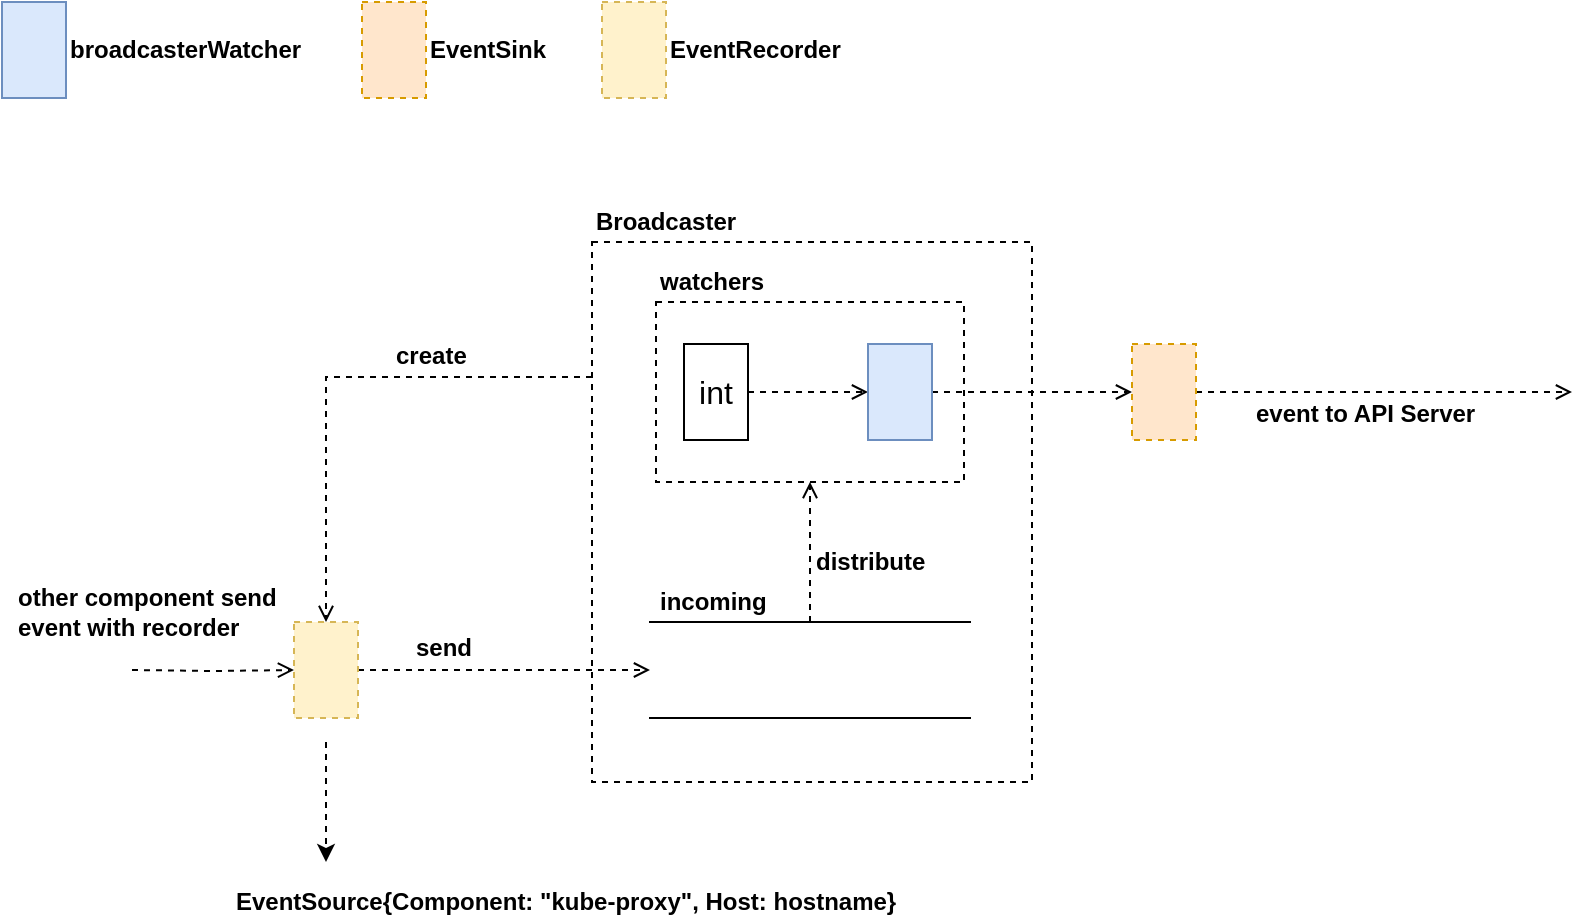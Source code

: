 <mxfile version="12.9.3" type="device" pages="4"><diagram id="iX25Q7kTSLaVua-GG0mO" name="broadcaster"><mxGraphModel dx="946" dy="725" grid="1" gridSize="10" guides="1" tooltips="1" connect="1" arrows="1" fold="1" page="1" pageScale="1" pageWidth="850" pageHeight="1100" math="0" shadow="0"><root><mxCell id="0"/><mxCell id="1" parent="0"/><mxCell id="8xRtXCIbduX26upLl82--8" value="" style="rounded=0;whiteSpace=wrap;html=1;dashed=1;strokeColor=#000000;fillColor=none;fontSize=12;align=left;" parent="1" vertex="1"><mxGeometry x="357" y="180" width="154" height="90" as="geometry"/></mxCell><mxCell id="8xRtXCIbduX26upLl82--27" style="edgeStyle=orthogonalEdgeStyle;rounded=0;orthogonalLoop=1;jettySize=auto;html=1;exitX=0;exitY=0.25;exitDx=0;exitDy=0;entryX=0.5;entryY=0;entryDx=0;entryDy=0;dashed=1;endArrow=open;endFill=0;fontSize=12;" parent="1" source="8xRtXCIbduX26upLl82--12" target="8xRtXCIbduX26upLl82--23" edge="1"><mxGeometry relative="1" as="geometry"/></mxCell><mxCell id="8xRtXCIbduX26upLl82--12" value="" style="rounded=0;whiteSpace=wrap;html=1;dashed=1;strokeColor=#000000;fillColor=none;fontSize=12;align=left;" parent="1" vertex="1"><mxGeometry x="325" y="150" width="220" height="270" as="geometry"/></mxCell><mxCell id="8xRtXCIbduX26upLl82--1" value="" style="rounded=0;whiteSpace=wrap;html=1;fontSize=16;fillColor=#dae8fc;strokeColor=#6c8ebf;" parent="1" vertex="1"><mxGeometry x="30" y="30" width="32" height="48" as="geometry"/></mxCell><mxCell id="8xRtXCIbduX26upLl82--2" value="broadcasterWatcher" style="text;html=1;align=left;verticalAlign=middle;resizable=0;points=[];autosize=1;fontSize=12;fontStyle=1" parent="1" vertex="1"><mxGeometry x="62" y="44" width="130" height="20" as="geometry"/></mxCell><mxCell id="8xRtXCIbduX26upLl82--3" value="" style="rounded=0;whiteSpace=wrap;html=1;fontSize=16;fillColor=#ffe6cc;strokeColor=#d79b00;dashed=1;" parent="1" vertex="1"><mxGeometry x="210" y="30" width="32" height="48" as="geometry"/></mxCell><mxCell id="8xRtXCIbduX26upLl82--4" value="EventSink" style="text;html=1;align=left;verticalAlign=middle;resizable=0;points=[];autosize=1;fontSize=12;fontStyle=1" parent="1" vertex="1"><mxGeometry x="242" y="44" width="70" height="20" as="geometry"/></mxCell><mxCell id="8xRtXCIbduX26upLl82--7" style="edgeStyle=orthogonalEdgeStyle;rounded=0;orthogonalLoop=1;jettySize=auto;html=1;exitX=1;exitY=0.5;exitDx=0;exitDy=0;fontSize=12;endArrow=open;endFill=0;dashed=1;" parent="1" source="8xRtXCIbduX26upLl82--5" target="8xRtXCIbduX26upLl82--6" edge="1"><mxGeometry relative="1" as="geometry"/></mxCell><mxCell id="8xRtXCIbduX26upLl82--5" value="int" style="rounded=0;whiteSpace=wrap;html=1;fontSize=16;fillColor=#ffffff;strokeColor=#000000;" parent="1" vertex="1"><mxGeometry x="371" y="201" width="32" height="48" as="geometry"/></mxCell><mxCell id="8xRtXCIbduX26upLl82--18" style="edgeStyle=orthogonalEdgeStyle;rounded=0;orthogonalLoop=1;jettySize=auto;html=1;exitX=1;exitY=0.5;exitDx=0;exitDy=0;entryX=0;entryY=0.5;entryDx=0;entryDy=0;dashed=1;endArrow=open;endFill=0;fontSize=12;" parent="1" source="8xRtXCIbduX26upLl82--6" target="8xRtXCIbduX26upLl82--17" edge="1"><mxGeometry relative="1" as="geometry"/></mxCell><mxCell id="8xRtXCIbduX26upLl82--6" value="" style="rounded=0;whiteSpace=wrap;html=1;fontSize=16;fillColor=#dae8fc;strokeColor=#6c8ebf;" parent="1" vertex="1"><mxGeometry x="463" y="201" width="32" height="48" as="geometry"/></mxCell><mxCell id="8xRtXCIbduX26upLl82--9" value="watchers" style="text;html=1;align=left;verticalAlign=middle;resizable=0;points=[];autosize=1;fontSize=12;fontStyle=1" parent="1" vertex="1"><mxGeometry x="357" y="160" width="70" height="20" as="geometry"/></mxCell><mxCell id="8xRtXCIbduX26upLl82--14" style="edgeStyle=orthogonalEdgeStyle;rounded=0;orthogonalLoop=1;jettySize=auto;html=1;dashed=1;endArrow=open;endFill=0;fontSize=12;exitX=1;exitY=0.5;exitDx=0;exitDy=0;" parent="1" source="8xRtXCIbduX26upLl82--23" target="8xRtXCIbduX26upLl82--10" edge="1"><mxGeometry relative="1" as="geometry"><mxPoint x="205" y="364" as="targetPoint"/><mxPoint x="225" y="364" as="sourcePoint"/></mxGeometry></mxCell><mxCell id="8xRtXCIbduX26upLl82--15" style="edgeStyle=orthogonalEdgeStyle;rounded=0;orthogonalLoop=1;jettySize=auto;html=1;exitX=0.5;exitY=0;exitDx=0;exitDy=0;entryX=0.5;entryY=1;entryDx=0;entryDy=0;dashed=1;endArrow=open;endFill=0;fontSize=12;" parent="1" source="8xRtXCIbduX26upLl82--10" target="8xRtXCIbduX26upLl82--8" edge="1"><mxGeometry relative="1" as="geometry"/></mxCell><mxCell id="8xRtXCIbduX26upLl82--10" value="" style="shape=partialRectangle;whiteSpace=wrap;html=1;left=0;right=0;fillColor=none;strokeColor=#000000;fontSize=12;align=left;" parent="1" vertex="1"><mxGeometry x="354" y="340" width="160" height="48" as="geometry"/></mxCell><mxCell id="8xRtXCIbduX26upLl82--11" value="incoming" style="text;html=1;align=left;verticalAlign=middle;resizable=0;points=[];autosize=1;fontSize=12;fontStyle=1" parent="1" vertex="1"><mxGeometry x="357" y="320" width="70" height="20" as="geometry"/></mxCell><mxCell id="8xRtXCIbduX26upLl82--13" value="Broadcaster" style="text;html=1;align=left;verticalAlign=middle;resizable=0;points=[];autosize=1;fontSize=12;fontStyle=1" parent="1" vertex="1"><mxGeometry x="325" y="130" width="90" height="20" as="geometry"/></mxCell><mxCell id="8xRtXCIbduX26upLl82--16" value="distribute" style="text;html=1;align=left;verticalAlign=middle;resizable=0;points=[];autosize=1;fontSize=12;fontStyle=1" parent="1" vertex="1"><mxGeometry x="435" y="300" width="70" height="20" as="geometry"/></mxCell><mxCell id="8xRtXCIbduX26upLl82--19" style="edgeStyle=orthogonalEdgeStyle;rounded=0;orthogonalLoop=1;jettySize=auto;html=1;exitX=1;exitY=0.5;exitDx=0;exitDy=0;dashed=1;endArrow=open;endFill=0;fontSize=12;" parent="1" source="8xRtXCIbduX26upLl82--17" edge="1"><mxGeometry relative="1" as="geometry"><mxPoint x="815" y="225" as="targetPoint"/></mxGeometry></mxCell><mxCell id="8xRtXCIbduX26upLl82--17" value="" style="rounded=0;whiteSpace=wrap;html=1;fontSize=16;fillColor=#ffe6cc;strokeColor=#d79b00;dashed=1;" parent="1" vertex="1"><mxGeometry x="595" y="201" width="32" height="48" as="geometry"/></mxCell><mxCell id="8xRtXCIbduX26upLl82--20" value="event to API Server" style="text;html=1;align=left;verticalAlign=middle;resizable=0;points=[];autosize=1;fontSize=12;fontStyle=1" parent="1" vertex="1"><mxGeometry x="655" y="226" width="130" height="20" as="geometry"/></mxCell><mxCell id="8xRtXCIbduX26upLl82--21" value="" style="rounded=0;whiteSpace=wrap;html=1;fontSize=16;fillColor=#fff2cc;strokeColor=#d6b656;dashed=1;" parent="1" vertex="1"><mxGeometry x="330" y="30" width="32" height="48" as="geometry"/></mxCell><mxCell id="8xRtXCIbduX26upLl82--22" value="EventRecorder" style="text;html=1;align=left;verticalAlign=middle;resizable=0;points=[];autosize=1;fontSize=12;fontStyle=1" parent="1" vertex="1"><mxGeometry x="362" y="44" width="100" height="20" as="geometry"/></mxCell><mxCell id="8xRtXCIbduX26upLl82--29" style="edgeStyle=orthogonalEdgeStyle;rounded=0;orthogonalLoop=1;jettySize=auto;html=1;dashed=1;endArrow=open;endFill=0;fontSize=12;entryX=0;entryY=0.5;entryDx=0;entryDy=0;" parent="1" target="8xRtXCIbduX26upLl82--23" edge="1"><mxGeometry relative="1" as="geometry"><mxPoint x="55" y="364" as="targetPoint"/><mxPoint x="95" y="364" as="sourcePoint"/></mxGeometry></mxCell><mxCell id="8xRtXCIbduX26upLl82--23" value="" style="rounded=0;whiteSpace=wrap;html=1;fontSize=16;fillColor=#fff2cc;strokeColor=#d6b656;dashed=1;" parent="1" vertex="1"><mxGeometry x="176" y="340" width="32" height="48" as="geometry"/></mxCell><mxCell id="8xRtXCIbduX26upLl82--24" value="send" style="text;html=1;align=left;verticalAlign=middle;resizable=0;points=[];autosize=1;fontSize=12;fontStyle=1" parent="1" vertex="1"><mxGeometry x="235" y="343" width="40" height="20" as="geometry"/></mxCell><mxCell id="8xRtXCIbduX26upLl82--25" value="" style="endArrow=classic;html=1;dashed=1;fontSize=12;" parent="1" edge="1"><mxGeometry width="50" height="50" relative="1" as="geometry"><mxPoint x="192" y="400" as="sourcePoint"/><mxPoint x="192" y="460" as="targetPoint"/></mxGeometry></mxCell><mxCell id="8xRtXCIbduX26upLl82--26" value="EventSource{Component: &quot;kube-proxy&quot;, Host: hostname}" style="text;html=1;align=left;verticalAlign=middle;resizable=0;points=[];autosize=1;fontSize=12;fontStyle=1" parent="1" vertex="1"><mxGeometry x="145" y="470" width="350" height="20" as="geometry"/></mxCell><mxCell id="8xRtXCIbduX26upLl82--28" value="create" style="text;html=1;align=left;verticalAlign=middle;resizable=0;points=[];autosize=1;fontSize=12;fontStyle=1" parent="1" vertex="1"><mxGeometry x="225" y="197" width="50" height="20" as="geometry"/></mxCell><mxCell id="8xRtXCIbduX26upLl82--30" value="other component send &lt;br&gt;event with recorder" style="text;html=1;align=left;verticalAlign=middle;resizable=0;points=[];autosize=1;fontSize=12;fontStyle=1" parent="1" vertex="1"><mxGeometry x="36" y="320" width="140" height="30" as="geometry"/></mxCell></root></mxGraphModel></diagram><diagram id="9dJUMAaesEC2CCxMMk9F" name="informers"><mxGraphModel dx="946" dy="725" grid="1" gridSize="10" guides="1" tooltips="1" connect="1" arrows="1" fold="1" page="1" pageScale="1" pageWidth="850" pageHeight="1100" math="0" shadow="0"><root><mxCell id="HPlCjs2vCwNah5dmo1xY-0"/><mxCell id="HPlCjs2vCwNah5dmo1xY-1" parent="HPlCjs2vCwNah5dmo1xY-0"/><mxCell id="MJBQmxZbcHYx2oVGFtrM-0" value="Provider" style="rounded=0;whiteSpace=wrap;html=1;fontSize=16;fillColor=#ffffff;strokeColor=#000000;dashed=1;" vertex="1" parent="HPlCjs2vCwNah5dmo1xY-1"><mxGeometry x="390" y="100" width="120" height="48" as="geometry"/></mxCell><mxCell id="L3gNMHwb_w2hLFEQBDhm-2" style="rounded=0;orthogonalLoop=1;jettySize=auto;html=1;entryX=0;entryY=0.25;entryDx=0;entryDy=0;dashed=1;endArrow=open;endFill=0;fontSize=14;exitX=1;exitY=0.5;exitDx=0;exitDy=0;" edge="1" parent="HPlCjs2vCwNah5dmo1xY-1" source="L3gNMHwb_w2hLFEQBDhm-0" target="MJBQmxZbcHYx2oVGFtrM-0"><mxGeometry relative="1" as="geometry"><mxPoint x="260" y="76" as="sourcePoint"/></mxGeometry></mxCell><mxCell id="L3gNMHwb_w2hLFEQBDhm-0" value="EndpointSliceInformer" style="rounded=0;whiteSpace=wrap;html=1;fontSize=14;fillColor=none;strokeColor=none;dashed=1;fontStyle=1" vertex="1" parent="HPlCjs2vCwNah5dmo1xY-1"><mxGeometry x="85" y="52" width="180" height="48" as="geometry"/></mxCell><mxCell id="L3gNMHwb_w2hLFEQBDhm-3" style="edgeStyle=none;rounded=0;orthogonalLoop=1;jettySize=auto;html=1;exitX=1;exitY=0.5;exitDx=0;exitDy=0;entryX=0;entryY=0.75;entryDx=0;entryDy=0;dashed=1;endArrow=open;endFill=0;fontSize=14;" edge="1" parent="HPlCjs2vCwNah5dmo1xY-1" source="L3gNMHwb_w2hLFEQBDhm-1" target="MJBQmxZbcHYx2oVGFtrM-0"><mxGeometry relative="1" as="geometry"/></mxCell><mxCell id="L3gNMHwb_w2hLFEQBDhm-1" value="EndpointInformer" style="rounded=0;whiteSpace=wrap;html=1;fontSize=14;fillColor=none;strokeColor=none;dashed=1;fontStyle=1" vertex="1" parent="HPlCjs2vCwNah5dmo1xY-1"><mxGeometry x="100" y="148" width="150" height="48" as="geometry"/></mxCell><mxCell id="L3gNMHwb_w2hLFEQBDhm-5" style="edgeStyle=none;rounded=0;orthogonalLoop=1;jettySize=auto;html=1;exitX=0.5;exitY=0;exitDx=0;exitDy=0;dashed=1;endArrow=open;endFill=0;fontSize=14;" edge="1" parent="HPlCjs2vCwNah5dmo1xY-1" source="L3gNMHwb_w2hLFEQBDhm-4" target="MJBQmxZbcHYx2oVGFtrM-0"><mxGeometry relative="1" as="geometry"/></mxCell><mxCell id="L3gNMHwb_w2hLFEQBDhm-4" value="NodeInformer" style="rounded=0;whiteSpace=wrap;html=1;fontSize=14;fillColor=none;strokeColor=none;dashed=1;fontStyle=1" vertex="1" parent="HPlCjs2vCwNah5dmo1xY-1"><mxGeometry x="375" y="240" width="150" height="48" as="geometry"/></mxCell><mxCell id="_If85JrBScYH7GJTlesO-0" value="featuregate.EnpointSlicingProxying = true" style="text;html=1;align=left;verticalAlign=middle;resizable=0;points=[];autosize=1;fontSize=12;fontStyle=1" vertex="1" parent="HPlCjs2vCwNah5dmo1xY-1"><mxGeometry x="100" y="40" width="260" height="20" as="geometry"/></mxCell><mxCell id="_If85JrBScYH7GJTlesO-1" value="featuregate.EnpointSlicingProxying = false" style="text;html=1;align=left;verticalAlign=middle;resizable=0;points=[];autosize=1;fontSize=12;fontStyle=1" vertex="1" parent="HPlCjs2vCwNah5dmo1xY-1"><mxGeometry x="115" y="180" width="260" height="20" as="geometry"/></mxCell><mxCell id="_If85JrBScYH7GJTlesO-2" value="featuregate.ServiceTopology = true" style="text;html=1;align=left;verticalAlign=middle;resizable=0;points=[];autosize=1;fontSize=12;fontStyle=1" vertex="1" parent="HPlCjs2vCwNah5dmo1xY-1"><mxGeometry x="405" y="280" width="220" height="20" as="geometry"/></mxCell><mxCell id="_If85JrBScYH7GJTlesO-4" style="edgeStyle=none;rounded=0;orthogonalLoop=1;jettySize=auto;html=1;exitX=0;exitY=0.5;exitDx=0;exitDy=0;entryX=1;entryY=0.5;entryDx=0;entryDy=0;dashed=1;endArrow=open;endFill=0;fontSize=14;" edge="1" parent="HPlCjs2vCwNah5dmo1xY-1" source="_If85JrBScYH7GJTlesO-3" target="MJBQmxZbcHYx2oVGFtrM-0"><mxGeometry relative="1" as="geometry"/></mxCell><mxCell id="_If85JrBScYH7GJTlesO-3" value="ServiceInformer" style="rounded=0;whiteSpace=wrap;html=1;fontSize=14;fillColor=none;strokeColor=none;dashed=1;fontStyle=1" vertex="1" parent="HPlCjs2vCwNah5dmo1xY-1"><mxGeometry x="625" y="100" width="140" height="48" as="geometry"/></mxCell></root></mxGraphModel></diagram><diagram id="LH3XVi5WM-_4pOM93H45" name="resource-handler"><mxGraphModel dx="946" dy="725" grid="1" gridSize="10" guides="1" tooltips="1" connect="1" arrows="1" fold="1" page="1" pageScale="1" pageWidth="850" pageHeight="1100" math="0" shadow="0"><root><mxCell id="Ed8vRqAPZ-GCmxKx9BX1-0"/><mxCell id="Ed8vRqAPZ-GCmxKx9BX1-1" parent="Ed8vRqAPZ-GCmxKx9BX1-0"/><mxCell id="KwF1f8nY1yuVvbHnZkbN-1" value="" style="rounded=0;whiteSpace=wrap;html=1;strokeColor=#000000;fillColor=none;fontSize=14;align=left;dashed=1;" parent="Ed8vRqAPZ-GCmxKx9BX1-1" vertex="1"><mxGeometry x="170" y="130" width="160" height="110" as="geometry"/></mxCell><mxCell id="KwF1f8nY1yuVvbHnZkbN-38" style="edgeStyle=none;rounded=0;orthogonalLoop=1;jettySize=auto;html=1;dashed=1;endArrow=open;endFill=0;fontSize=12;entryX=0;entryY=0.5;entryDx=0;entryDy=0;" parent="Ed8vRqAPZ-GCmxKx9BX1-1" target="OkRl5BMUm7evguSAkBCx-11" edge="1"><mxGeometry relative="1" as="geometry"><mxPoint x="90" y="194" as="targetPoint"/><mxPoint x="80" y="194" as="sourcePoint"/></mxGeometry></mxCell><mxCell id="OkRl5BMUm7evguSAkBCx-11" value="" style="rounded=0;whiteSpace=wrap;html=1;strokeColor=#000000;fillColor=none;fontSize=14;align=left;dashed=1;" parent="Ed8vRqAPZ-GCmxKx9BX1-1" vertex="1"><mxGeometry x="186" y="159" width="128" height="70" as="geometry"/></mxCell><mxCell id="OkRl5BMUm7evguSAkBCx-4" value="" style="rounded=0;whiteSpace=wrap;html=1;fontSize=16;fillColor=#fff2cc;strokeColor=#d6b656;dashed=1;" parent="Ed8vRqAPZ-GCmxKx9BX1-1" vertex="1"><mxGeometry x="30" y="20" width="32" height="48" as="geometry"/></mxCell><mxCell id="OkRl5BMUm7evguSAkBCx-5" value="Provider" style="text;html=1;align=left;verticalAlign=middle;resizable=0;points=[];autosize=1;fontSize=12;fontStyle=1" parent="Ed8vRqAPZ-GCmxKx9BX1-1" vertex="1"><mxGeometry x="62" y="34" width="60" height="20" as="geometry"/></mxCell><mxCell id="OkRl5BMUm7evguSAkBCx-6" value="" style="rounded=0;whiteSpace=wrap;html=1;fontSize=16;fillColor=#dae8fc;strokeColor=#6c8ebf;dashed=1;" parent="Ed8vRqAPZ-GCmxKx9BX1-1" vertex="1"><mxGeometry x="130" y="20" width="32" height="48" as="geometry"/></mxCell><mxCell id="OkRl5BMUm7evguSAkBCx-7" value="ServiceHandler" style="text;html=1;align=left;verticalAlign=middle;resizable=0;points=[];autosize=1;fontSize=12;fontStyle=1" parent="Ed8vRqAPZ-GCmxKx9BX1-1" vertex="1"><mxGeometry x="162" y="34" width="100" height="20" as="geometry"/></mxCell><mxCell id="OkRl5BMUm7evguSAkBCx-8" value="" style="rounded=0;whiteSpace=wrap;html=1;fontSize=16;fillColor=#dae8fc;strokeColor=#6c8ebf;dashed=1;" parent="Ed8vRqAPZ-GCmxKx9BX1-1" vertex="1"><mxGeometry x="202" y="170" width="32" height="48" as="geometry"/></mxCell><mxCell id="OkRl5BMUm7evguSAkBCx-9" value="" style="rounded=0;whiteSpace=wrap;html=1;fontSize=16;fillColor=#dae8fc;strokeColor=#6c8ebf;dashed=1;" parent="Ed8vRqAPZ-GCmxKx9BX1-1" vertex="1"><mxGeometry x="234" y="170" width="32" height="48" as="geometry"/></mxCell><mxCell id="OkRl5BMUm7evguSAkBCx-10" value="" style="rounded=0;whiteSpace=wrap;html=1;fontSize=16;fillColor=#dae8fc;strokeColor=#6c8ebf;dashed=1;" parent="Ed8vRqAPZ-GCmxKx9BX1-1" vertex="1"><mxGeometry x="266" y="170" width="32" height="48" as="geometry"/></mxCell><mxCell id="KwF1f8nY1yuVvbHnZkbN-0" value="eventHandlers" style="text;html=1;align=left;verticalAlign=middle;resizable=0;points=[];autosize=1;fontSize=12;fontStyle=1" parent="Ed8vRqAPZ-GCmxKx9BX1-1" vertex="1"><mxGeometry x="186" y="139" width="100" height="20" as="geometry"/></mxCell><mxCell id="KwF1f8nY1yuVvbHnZkbN-2" value="ServiceConfig" style="text;html=1;align=left;verticalAlign=middle;resizable=0;points=[];autosize=1;fontSize=12;fontStyle=1" parent="Ed8vRqAPZ-GCmxKx9BX1-1" vertex="1"><mxGeometry x="170" y="110" width="100" height="20" as="geometry"/></mxCell><mxCell id="KwF1f8nY1yuVvbHnZkbN-4" value="" style="rounded=0;whiteSpace=wrap;html=1;strokeColor=#000000;fillColor=none;fontSize=14;align=left;dashed=1;" parent="Ed8vRqAPZ-GCmxKx9BX1-1" vertex="1"><mxGeometry x="170" y="320" width="160" height="110" as="geometry"/></mxCell><mxCell id="KwF1f8nY1yuVvbHnZkbN-5" value="" style="rounded=0;whiteSpace=wrap;html=1;strokeColor=#000000;fillColor=none;fontSize=14;align=left;dashed=1;" parent="Ed8vRqAPZ-GCmxKx9BX1-1" vertex="1"><mxGeometry x="186" y="349" width="128" height="70" as="geometry"/></mxCell><mxCell id="KwF1f8nY1yuVvbHnZkbN-6" value="" style="rounded=0;whiteSpace=wrap;html=1;fontSize=16;fillColor=#f8cecc;strokeColor=#b85450;dashed=1;" parent="Ed8vRqAPZ-GCmxKx9BX1-1" vertex="1"><mxGeometry x="202" y="360" width="32" height="48" as="geometry"/></mxCell><mxCell id="KwF1f8nY1yuVvbHnZkbN-7" value="" style="rounded=0;whiteSpace=wrap;html=1;fontSize=16;fillColor=#f8cecc;strokeColor=#b85450;dashed=1;" parent="Ed8vRqAPZ-GCmxKx9BX1-1" vertex="1"><mxGeometry x="234" y="360" width="32" height="48" as="geometry"/></mxCell><mxCell id="KwF1f8nY1yuVvbHnZkbN-8" value="" style="rounded=0;whiteSpace=wrap;html=1;fontSize=16;fillColor=#f8cecc;strokeColor=#b85450;dashed=1;" parent="Ed8vRqAPZ-GCmxKx9BX1-1" vertex="1"><mxGeometry x="266" y="360" width="32" height="48" as="geometry"/></mxCell><mxCell id="KwF1f8nY1yuVvbHnZkbN-9" value="eventHandlers" style="text;html=1;align=left;verticalAlign=middle;resizable=0;points=[];autosize=1;fontSize=12;fontStyle=1" parent="Ed8vRqAPZ-GCmxKx9BX1-1" vertex="1"><mxGeometry x="186" y="329" width="100" height="20" as="geometry"/></mxCell><mxCell id="KwF1f8nY1yuVvbHnZkbN-10" value="EndpointSliceConfig" style="text;html=1;align=left;verticalAlign=middle;resizable=0;points=[];autosize=1;fontSize=12;fontStyle=1" parent="Ed8vRqAPZ-GCmxKx9BX1-1" vertex="1"><mxGeometry x="170" y="300" width="130" height="20" as="geometry"/></mxCell><mxCell id="KwF1f8nY1yuVvbHnZkbN-11" value="" style="rounded=0;whiteSpace=wrap;html=1;strokeColor=#000000;fillColor=none;fontSize=14;align=left;dashed=1;" parent="Ed8vRqAPZ-GCmxKx9BX1-1" vertex="1"><mxGeometry x="530" y="320" width="160" height="110" as="geometry"/></mxCell><mxCell id="KwF1f8nY1yuVvbHnZkbN-12" value="" style="rounded=0;whiteSpace=wrap;html=1;strokeColor=#000000;fillColor=none;fontSize=14;align=left;dashed=1;" parent="Ed8vRqAPZ-GCmxKx9BX1-1" vertex="1"><mxGeometry x="546" y="349" width="128" height="70" as="geometry"/></mxCell><mxCell id="KwF1f8nY1yuVvbHnZkbN-13" value="" style="rounded=0;whiteSpace=wrap;html=1;fontSize=16;fillColor=#e1d5e7;strokeColor=#9673a6;dashed=1;" parent="Ed8vRqAPZ-GCmxKx9BX1-1" vertex="1"><mxGeometry x="562" y="360" width="32" height="48" as="geometry"/></mxCell><mxCell id="KwF1f8nY1yuVvbHnZkbN-14" value="" style="rounded=0;whiteSpace=wrap;html=1;fontSize=16;fillColor=#e1d5e7;strokeColor=#9673a6;dashed=1;" parent="Ed8vRqAPZ-GCmxKx9BX1-1" vertex="1"><mxGeometry x="594" y="360" width="32" height="48" as="geometry"/></mxCell><mxCell id="KwF1f8nY1yuVvbHnZkbN-15" value="" style="rounded=0;whiteSpace=wrap;html=1;fontSize=16;fillColor=#e1d5e7;strokeColor=#9673a6;dashed=1;" parent="Ed8vRqAPZ-GCmxKx9BX1-1" vertex="1"><mxGeometry x="626" y="360" width="32" height="48" as="geometry"/></mxCell><mxCell id="KwF1f8nY1yuVvbHnZkbN-16" value="eventHandlers" style="text;html=1;align=left;verticalAlign=middle;resizable=0;points=[];autosize=1;fontSize=12;fontStyle=1" parent="Ed8vRqAPZ-GCmxKx9BX1-1" vertex="1"><mxGeometry x="546" y="329" width="100" height="20" as="geometry"/></mxCell><mxCell id="KwF1f8nY1yuVvbHnZkbN-17" value="EndpointsConfig" style="text;html=1;align=left;verticalAlign=middle;resizable=0;points=[];autosize=1;fontSize=12;fontStyle=1" parent="Ed8vRqAPZ-GCmxKx9BX1-1" vertex="1"><mxGeometry x="530" y="300" width="110" height="20" as="geometry"/></mxCell><mxCell id="KwF1f8nY1yuVvbHnZkbN-18" value="" style="rounded=0;whiteSpace=wrap;html=1;strokeColor=#000000;fillColor=none;fontSize=14;align=left;dashed=1;" parent="Ed8vRqAPZ-GCmxKx9BX1-1" vertex="1"><mxGeometry x="530" y="130" width="160" height="110" as="geometry"/></mxCell><mxCell id="KwF1f8nY1yuVvbHnZkbN-19" value="" style="rounded=0;whiteSpace=wrap;html=1;strokeColor=#000000;fillColor=none;fontSize=14;align=left;dashed=1;" parent="Ed8vRqAPZ-GCmxKx9BX1-1" vertex="1"><mxGeometry x="546" y="159" width="128" height="70" as="geometry"/></mxCell><mxCell id="KwF1f8nY1yuVvbHnZkbN-20" value="" style="rounded=0;whiteSpace=wrap;html=1;fontSize=16;fillColor=#d5e8d4;strokeColor=#82b366;dashed=1;" parent="Ed8vRqAPZ-GCmxKx9BX1-1" vertex="1"><mxGeometry x="562" y="170" width="32" height="48" as="geometry"/></mxCell><mxCell id="KwF1f8nY1yuVvbHnZkbN-21" value="" style="rounded=0;whiteSpace=wrap;html=1;fontSize=16;fillColor=#d5e8d4;strokeColor=#82b366;dashed=1;" parent="Ed8vRqAPZ-GCmxKx9BX1-1" vertex="1"><mxGeometry x="594" y="170" width="32" height="48" as="geometry"/></mxCell><mxCell id="KwF1f8nY1yuVvbHnZkbN-22" value="" style="rounded=0;whiteSpace=wrap;html=1;fontSize=16;fillColor=#d5e8d4;strokeColor=#82b366;dashed=1;" parent="Ed8vRqAPZ-GCmxKx9BX1-1" vertex="1"><mxGeometry x="626" y="170" width="32" height="48" as="geometry"/></mxCell><mxCell id="KwF1f8nY1yuVvbHnZkbN-23" value="eventHandlers" style="text;html=1;align=left;verticalAlign=middle;resizable=0;points=[];autosize=1;fontSize=12;fontStyle=1" parent="Ed8vRqAPZ-GCmxKx9BX1-1" vertex="1"><mxGeometry x="546" y="139" width="100" height="20" as="geometry"/></mxCell><mxCell id="KwF1f8nY1yuVvbHnZkbN-24" value="NodeConfig" style="text;html=1;align=left;verticalAlign=middle;resizable=0;points=[];autosize=1;fontSize=12;fontStyle=1" parent="Ed8vRqAPZ-GCmxKx9BX1-1" vertex="1"><mxGeometry x="530" y="110" width="80" height="20" as="geometry"/></mxCell><mxCell id="KwF1f8nY1yuVvbHnZkbN-32" value="append" style="edgeStyle=none;rounded=0;orthogonalLoop=1;jettySize=auto;html=1;exitX=0;exitY=0.25;exitDx=0;exitDy=0;entryX=1;entryY=0.5;entryDx=0;entryDy=0;dashed=1;endArrow=open;endFill=0;fontSize=12;" parent="Ed8vRqAPZ-GCmxKx9BX1-1" source="KwF1f8nY1yuVvbHnZkbN-25" target="OkRl5BMUm7evguSAkBCx-11" edge="1"><mxGeometry relative="1" as="geometry"/></mxCell><mxCell id="KwF1f8nY1yuVvbHnZkbN-33" value="append" style="edgeStyle=none;rounded=0;orthogonalLoop=1;jettySize=auto;html=1;exitX=0;exitY=0.75;exitDx=0;exitDy=0;entryX=1;entryY=0.5;entryDx=0;entryDy=0;dashed=1;endArrow=open;endFill=0;fontSize=12;" parent="Ed8vRqAPZ-GCmxKx9BX1-1" source="KwF1f8nY1yuVvbHnZkbN-25" target="KwF1f8nY1yuVvbHnZkbN-5" edge="1"><mxGeometry relative="1" as="geometry"/></mxCell><mxCell id="KwF1f8nY1yuVvbHnZkbN-34" value="append" style="edgeStyle=none;rounded=0;orthogonalLoop=1;jettySize=auto;html=1;exitX=1;exitY=0.75;exitDx=0;exitDy=0;entryX=0;entryY=0.5;entryDx=0;entryDy=0;dashed=1;endArrow=open;endFill=0;fontSize=12;" parent="Ed8vRqAPZ-GCmxKx9BX1-1" source="KwF1f8nY1yuVvbHnZkbN-25" target="KwF1f8nY1yuVvbHnZkbN-12" edge="1"><mxGeometry relative="1" as="geometry"/></mxCell><mxCell id="KwF1f8nY1yuVvbHnZkbN-35" value="append" style="edgeStyle=none;rounded=0;orthogonalLoop=1;jettySize=auto;html=1;exitX=1;exitY=0.25;exitDx=0;exitDy=0;entryX=0;entryY=0.5;entryDx=0;entryDy=0;dashed=1;endArrow=open;endFill=0;fontSize=12;" parent="Ed8vRqAPZ-GCmxKx9BX1-1" source="KwF1f8nY1yuVvbHnZkbN-25" target="KwF1f8nY1yuVvbHnZkbN-19" edge="1"><mxGeometry relative="1" as="geometry"/></mxCell><mxCell id="KwF1f8nY1yuVvbHnZkbN-25" value="" style="rounded=0;whiteSpace=wrap;html=1;fontSize=16;fillColor=#fff2cc;strokeColor=#d6b656;dashed=1;" parent="Ed8vRqAPZ-GCmxKx9BX1-1" vertex="1"><mxGeometry x="409" y="260" width="32" height="48" as="geometry"/></mxCell><mxCell id="KwF1f8nY1yuVvbHnZkbN-26" value="" style="rounded=0;whiteSpace=wrap;html=1;fontSize=16;fillColor=#d5e8d4;strokeColor=#82b366;dashed=1;" parent="Ed8vRqAPZ-GCmxKx9BX1-1" vertex="1"><mxGeometry x="282" y="20" width="32" height="48" as="geometry"/></mxCell><mxCell id="KwF1f8nY1yuVvbHnZkbN-27" value="NodeHandler" style="text;html=1;align=left;verticalAlign=middle;resizable=0;points=[];autosize=1;fontSize=12;fontStyle=1" parent="Ed8vRqAPZ-GCmxKx9BX1-1" vertex="1"><mxGeometry x="314" y="34" width="90" height="20" as="geometry"/></mxCell><mxCell id="KwF1f8nY1yuVvbHnZkbN-28" value="" style="rounded=0;whiteSpace=wrap;html=1;fontSize=16;fillColor=#f8cecc;strokeColor=#b85450;dashed=1;" parent="Ed8vRqAPZ-GCmxKx9BX1-1" vertex="1"><mxGeometry x="409" y="20" width="32" height="48" as="geometry"/></mxCell><mxCell id="KwF1f8nY1yuVvbHnZkbN-29" value="EndpointSliceHandler" style="text;html=1;align=left;verticalAlign=middle;resizable=0;points=[];autosize=1;fontSize=12;fontStyle=1" parent="Ed8vRqAPZ-GCmxKx9BX1-1" vertex="1"><mxGeometry x="440" y="34" width="140" height="20" as="geometry"/></mxCell><mxCell id="KwF1f8nY1yuVvbHnZkbN-30" value="" style="rounded=0;whiteSpace=wrap;html=1;fontSize=16;fillColor=#e1d5e7;strokeColor=#9673a6;dashed=1;" parent="Ed8vRqAPZ-GCmxKx9BX1-1" vertex="1"><mxGeometry x="580" y="20" width="32" height="48" as="geometry"/></mxCell><mxCell id="KwF1f8nY1yuVvbHnZkbN-31" value="EndpointsHandler" style="text;html=1;align=left;verticalAlign=middle;resizable=0;points=[];autosize=1;fontSize=12;fontStyle=1" parent="Ed8vRqAPZ-GCmxKx9BX1-1" vertex="1"><mxGeometry x="612" y="34" width="120" height="20" as="geometry"/></mxCell><mxCell id="KwF1f8nY1yuVvbHnZkbN-39" style="edgeStyle=none;rounded=0;orthogonalLoop=1;jettySize=auto;html=1;dashed=1;endArrow=open;endFill=0;fontSize=12;entryX=0;entryY=0.5;entryDx=0;entryDy=0;" parent="Ed8vRqAPZ-GCmxKx9BX1-1" target="KwF1f8nY1yuVvbHnZkbN-5" edge="1"><mxGeometry relative="1" as="geometry"><mxPoint x="212" y="204" as="targetPoint"/><mxPoint x="80" y="384" as="sourcePoint"/></mxGeometry></mxCell><mxCell id="KwF1f8nY1yuVvbHnZkbN-40" style="edgeStyle=none;rounded=0;orthogonalLoop=1;jettySize=auto;html=1;dashed=1;endArrow=open;endFill=0;fontSize=12;entryX=1;entryY=0.5;entryDx=0;entryDy=0;" parent="Ed8vRqAPZ-GCmxKx9BX1-1" target="KwF1f8nY1yuVvbHnZkbN-12" edge="1"><mxGeometry relative="1" as="geometry"><mxPoint x="826" y="383.5" as="targetPoint"/><mxPoint x="770" y="384" as="sourcePoint"/></mxGeometry></mxCell><mxCell id="KwF1f8nY1yuVvbHnZkbN-41" style="edgeStyle=none;rounded=0;orthogonalLoop=1;jettySize=auto;html=1;dashed=1;endArrow=open;endFill=0;fontSize=12;entryX=1;entryY=0.5;entryDx=0;entryDy=0;" parent="Ed8vRqAPZ-GCmxKx9BX1-1" edge="1"><mxGeometry relative="1" as="geometry"><mxPoint x="674" y="193.5" as="targetPoint"/><mxPoint x="770" y="193.5" as="sourcePoint"/></mxGeometry></mxCell></root></mxGraphModel></diagram><diagram id="-v6vz6rMgPd8BHOQRqnU" name="bounded-frequency-runner"><mxGraphModel dx="946" dy="725" grid="1" gridSize="10" guides="1" tooltips="1" connect="1" arrows="1" fold="1" page="1" pageScale="1" pageWidth="850" pageHeight="1100" math="0" shadow="0"><root><mxCell id="fMYv3y7mgSD8-uHsSih--0"/><mxCell id="fMYv3y7mgSD8-uHsSih--1" parent="fMYv3y7mgSD8-uHsSih--0"/><mxCell id="QEUSH0qLL5SwKFOqlmYd-15" value="" style="rounded=0;whiteSpace=wrap;html=1;strokeColor=#000000;fillColor=none;fontSize=14;align=left;dashed=1;" vertex="1" parent="fMYv3y7mgSD8-uHsSih--1"><mxGeometry x="160" y="479" width="170" height="90" as="geometry"/></mxCell><mxCell id="QEUSH0qLL5SwKFOqlmYd-10" value="" style="rounded=0;whiteSpace=wrap;html=1;strokeColor=#000000;fillColor=none;fontSize=14;align=left;dashed=1;" vertex="1" parent="fMYv3y7mgSD8-uHsSih--1"><mxGeometry x="400" y="200" width="170" height="190" as="geometry"/></mxCell><mxCell id="QEUSH0qLL5SwKFOqlmYd-0" value="" style="rounded=0;whiteSpace=wrap;html=1;strokeColor=#000000;fillColor=none;fontSize=14;align=left;dashed=1;" vertex="1" parent="fMYv3y7mgSD8-uHsSih--1"><mxGeometry x="160" y="300" width="170" height="90" as="geometry"/></mxCell><mxCell id="QEUSH0qLL5SwKFOqlmYd-1" style="edgeStyle=orthogonalEdgeStyle;rounded=0;orthogonalLoop=1;jettySize=auto;html=1;dashed=1;endArrow=open;endFill=0;entryX=0;entryY=0.5;entryDx=0;entryDy=0;" edge="1" parent="fMYv3y7mgSD8-uHsSih--1" target="DrhqjGktCpqsHvq9oNTA-0"><mxGeometry relative="1" as="geometry"><mxPoint x="10" y="344" as="targetPoint"/><mxPoint x="70" y="344" as="sourcePoint"/></mxGeometry></mxCell><mxCell id="QEUSH0qLL5SwKFOqlmYd-11" style="edgeStyle=orthogonalEdgeStyle;rounded=0;orthogonalLoop=1;jettySize=auto;html=1;exitX=1;exitY=0.5;exitDx=0;exitDy=0;dashed=1;endArrow=open;endFill=0;entryX=0;entryY=0.5;entryDx=0;entryDy=0;" edge="1" parent="fMYv3y7mgSD8-uHsSih--1" source="DrhqjGktCpqsHvq9oNTA-0" target="QEUSH0qLL5SwKFOqlmYd-7"><mxGeometry relative="1" as="geometry"><mxPoint x="370" y="390" as="targetPoint"/></mxGeometry></mxCell><mxCell id="DrhqjGktCpqsHvq9oNTA-0" value="" style="shape=partialRectangle;whiteSpace=wrap;html=1;left=0;right=0;fillColor=none;strokeColor=#000000;fontSize=12;align=left;" vertex="1" parent="fMYv3y7mgSD8-uHsSih--1"><mxGeometry x="186" y="320" width="120" height="48" as="geometry"/></mxCell><mxCell id="QEUSH0qLL5SwKFOqlmYd-18" value="reset" style="edgeStyle=orthogonalEdgeStyle;rounded=0;orthogonalLoop=1;jettySize=auto;html=1;exitX=1;exitY=0.5;exitDx=0;exitDy=0;entryX=0;entryY=0.5;entryDx=0;entryDy=0;dashed=1;endArrow=open;endFill=0;strokeColor=#000000;fontColor=#000000;" edge="1" parent="fMYv3y7mgSD8-uHsSih--1" source="DrhqjGktCpqsHvq9oNTA-1" target="QEUSH0qLL5SwKFOqlmYd-17"><mxGeometry relative="1" as="geometry"/></mxCell><mxCell id="DrhqjGktCpqsHvq9oNTA-1" value="" style="shape=partialRectangle;whiteSpace=wrap;html=1;left=0;right=0;fillColor=none;strokeColor=#000000;fontSize=12;align=left;" vertex="1" parent="fMYv3y7mgSD8-uHsSih--1"><mxGeometry x="185" y="500" width="120" height="48" as="geometry"/></mxCell><mxCell id="D8VytCIrv16KnYX5Ew8B-0" value="run" style="text;html=1;align=left;verticalAlign=middle;resizable=0;points=[];autosize=1;fontSize=12;fontStyle=1" vertex="1" parent="fMYv3y7mgSD8-uHsSih--1"><mxGeometry x="186" y="300" width="30" height="20" as="geometry"/></mxCell><mxCell id="D8VytCIrv16KnYX5Ew8B-1" value="retry" style="text;html=1;align=left;verticalAlign=middle;resizable=0;points=[];autosize=1;fontSize=12;fontStyle=1" vertex="1" parent="fMYv3y7mgSD8-uHsSih--1"><mxGeometry x="185" y="480" width="40" height="20" as="geometry"/></mxCell><mxCell id="mi1_Oj1GB-OuFOVh6WPc-0" value="" style="rounded=0;whiteSpace=wrap;html=1;fontSize=16;fillColor=#fff2cc;strokeColor=#d6b656;" vertex="1" parent="fMYv3y7mgSD8-uHsSih--1"><mxGeometry x="30" y="20" width="32" height="48" as="geometry"/></mxCell><mxCell id="mi1_Oj1GB-OuFOVh6WPc-1" value="Timer" style="text;html=1;align=left;verticalAlign=middle;resizable=0;points=[];autosize=1;fontSize=12;fontStyle=1" vertex="1" parent="fMYv3y7mgSD8-uHsSih--1"><mxGeometry x="62" y="34" width="50" height="20" as="geometry"/></mxCell><mxCell id="mi1_Oj1GB-OuFOVh6WPc-2" value="" style="rounded=0;whiteSpace=wrap;html=1;fontSize=16;fillColor=#dae8fc;strokeColor=#6c8ebf;dashed=1;" vertex="1" parent="fMYv3y7mgSD8-uHsSih--1"><mxGeometry x="130" y="20" width="32" height="48" as="geometry"/></mxCell><mxCell id="mi1_Oj1GB-OuFOVh6WPc-3" value="fn" style="text;html=1;align=left;verticalAlign=middle;resizable=0;points=[];autosize=1;fontSize=12;fontStyle=1" vertex="1" parent="fMYv3y7mgSD8-uHsSih--1"><mxGeometry x="162" y="34" width="30" height="20" as="geometry"/></mxCell><mxCell id="mi1_Oj1GB-OuFOVh6WPc-6" value="" style="rounded=0;whiteSpace=wrap;html=1;fontSize=16;fillColor=#d5e8d4;strokeColor=#82b366;dashed=1;" vertex="1" parent="fMYv3y7mgSD8-uHsSih--1"><mxGeometry x="208" y="20" width="32" height="48" as="geometry"/></mxCell><mxCell id="mi1_Oj1GB-OuFOVh6WPc-7" value="RateLimiter" style="text;html=1;align=left;verticalAlign=middle;resizable=0;points=[];autosize=1;fontSize=12;fontStyle=1" vertex="1" parent="fMYv3y7mgSD8-uHsSih--1"><mxGeometry x="240" y="34" width="80" height="20" as="geometry"/></mxCell><mxCell id="QEUSH0qLL5SwKFOqlmYd-33" value="trigger" style="edgeStyle=orthogonalEdgeStyle;rounded=0;orthogonalLoop=1;jettySize=auto;html=1;exitX=0;exitY=0.5;exitDx=0;exitDy=0;dashed=1;endArrow=open;endFill=0;strokeColor=#000000;fontColor=#000000;entryX=0;entryY=0.5;entryDx=0;entryDy=0;" edge="1" parent="fMYv3y7mgSD8-uHsSih--1" source="QEUSH0qLL5SwKFOqlmYd-5" target="QEUSH0qLL5SwKFOqlmYd-10"><mxGeometry relative="1" as="geometry"><mxPoint x="330" y="234" as="targetPoint"/><Array as="points"><mxPoint x="350" y="234"/><mxPoint x="350" y="295"/></Array></mxGeometry></mxCell><mxCell id="QEUSH0qLL5SwKFOqlmYd-5" value="" style="rounded=0;whiteSpace=wrap;html=1;fontSize=16;fillColor=#fff2cc;strokeColor=#d6b656;" vertex="1" parent="fMYv3y7mgSD8-uHsSih--1"><mxGeometry x="425" y="210" width="32" height="48" as="geometry"/></mxCell><mxCell id="QEUSH0qLL5SwKFOqlmYd-31" style="edgeStyle=orthogonalEdgeStyle;rounded=0;orthogonalLoop=1;jettySize=auto;html=1;exitX=0.5;exitY=0;exitDx=0;exitDy=0;entryX=1;entryY=0.75;entryDx=0;entryDy=0;dashed=1;endArrow=open;endFill=0;strokeColor=#000000;fontColor=#000000;" edge="1" parent="fMYv3y7mgSD8-uHsSih--1" source="QEUSH0qLL5SwKFOqlmYd-6" target="QEUSH0qLL5SwKFOqlmYd-5"><mxGeometry relative="1" as="geometry"/></mxCell><mxCell id="QEUSH0qLL5SwKFOqlmYd-6" value="" style="rounded=0;whiteSpace=wrap;html=1;fontSize=16;fillColor=#dae8fc;strokeColor=#6c8ebf;dashed=1;" vertex="1" parent="fMYv3y7mgSD8-uHsSih--1"><mxGeometry x="520" y="320" width="32" height="48" as="geometry"/></mxCell><mxCell id="QEUSH0qLL5SwKFOqlmYd-8" value="run" style="edgeStyle=orthogonalEdgeStyle;rounded=0;orthogonalLoop=1;jettySize=auto;html=1;exitX=1;exitY=0.5;exitDx=0;exitDy=0;dashed=1;endArrow=open;endFill=0;" edge="1" parent="fMYv3y7mgSD8-uHsSih--1" source="QEUSH0qLL5SwKFOqlmYd-7" target="QEUSH0qLL5SwKFOqlmYd-6"><mxGeometry relative="1" as="geometry"/></mxCell><mxCell id="QEUSH0qLL5SwKFOqlmYd-9" value="reset" style="edgeStyle=orthogonalEdgeStyle;rounded=0;orthogonalLoop=1;jettySize=auto;html=1;exitX=0.5;exitY=0;exitDx=0;exitDy=0;entryX=0.5;entryY=1;entryDx=0;entryDy=0;dashed=1;endArrow=open;endFill=0;strokeColor=#990000;fontColor=#990000;" edge="1" parent="fMYv3y7mgSD8-uHsSih--1" source="QEUSH0qLL5SwKFOqlmYd-7" target="QEUSH0qLL5SwKFOqlmYd-5"><mxGeometry relative="1" as="geometry"/></mxCell><mxCell id="QEUSH0qLL5SwKFOqlmYd-7" value="" style="rounded=0;whiteSpace=wrap;html=1;fontSize=16;fillColor=#d5e8d4;strokeColor=#82b366;dashed=1;" vertex="1" parent="fMYv3y7mgSD8-uHsSih--1"><mxGeometry x="425" y="320" width="32" height="48" as="geometry"/></mxCell><mxCell id="QEUSH0qLL5SwKFOqlmYd-12" value="tryRun()" style="text;html=1;align=left;verticalAlign=middle;resizable=0;points=[];autosize=1;fontSize=12;fontStyle=1" vertex="1" parent="fMYv3y7mgSD8-uHsSih--1"><mxGeometry x="400" y="180" width="60" height="20" as="geometry"/></mxCell><mxCell id="QEUSH0qLL5SwKFOqlmYd-13" value="min(minInterval - (time.Now() - lastRun), timer.Remaining())" style="text;html=1;align=left;verticalAlign=middle;resizable=0;points=[];autosize=1;fontSize=12;fontStyle=1" vertex="1" parent="fMYv3y7mgSD8-uHsSih--1"><mxGeometry x="370" y="120" width="350" height="20" as="geometry"/></mxCell><mxCell id="QEUSH0qLL5SwKFOqlmYd-14" value="" style="endArrow=classic;html=1;dashed=1;strokeColor=#990000;fontColor=#000000;entryX=1;entryY=0.5;entryDx=0;entryDy=0;" edge="1" parent="fMYv3y7mgSD8-uHsSih--1" target="QEUSH0qLL5SwKFOqlmYd-5"><mxGeometry width="50" height="50" relative="1" as="geometry"><mxPoint x="550" y="150" as="sourcePoint"/><mxPoint x="370" y="190" as="targetPoint"/></mxGeometry></mxCell><mxCell id="QEUSH0qLL5SwKFOqlmYd-16" style="edgeStyle=orthogonalEdgeStyle;rounded=0;orthogonalLoop=1;jettySize=auto;html=1;dashed=1;endArrow=open;endFill=0;entryX=0;entryY=0.5;entryDx=0;entryDy=0;" edge="1" parent="fMYv3y7mgSD8-uHsSih--1" target="DrhqjGktCpqsHvq9oNTA-1"><mxGeometry relative="1" as="geometry"><mxPoint x="196" y="354" as="targetPoint"/><mxPoint x="70" y="524" as="sourcePoint"/></mxGeometry></mxCell><mxCell id="QEUSH0qLL5SwKFOqlmYd-17" value="" style="rounded=0;whiteSpace=wrap;html=1;fontSize=16;fillColor=#fff2cc;strokeColor=#d6b656;" vertex="1" parent="fMYv3y7mgSD8-uHsSih--1"><mxGeometry x="400" y="500" width="32" height="48" as="geometry"/></mxCell><mxCell id="QEUSH0qLL5SwKFOqlmYd-19" value="set when: retryInterval &amp;lt; timer.Remaining()" style="text;html=1;align=left;verticalAlign=middle;resizable=0;points=[];autosize=1;fontSize=12;fontStyle=1" vertex="1" parent="fMYv3y7mgSD8-uHsSih--1"><mxGeometry x="440" y="514" width="260" height="20" as="geometry"/></mxCell><mxCell id="QEUSH0qLL5SwKFOqlmYd-32" value="reset maxInterval" style="text;html=1;align=left;verticalAlign=middle;resizable=0;points=[];autosize=1;fontSize=12;fontStyle=1" vertex="1" parent="fMYv3y7mgSD8-uHsSih--1"><mxGeometry x="540" y="270" width="110" height="20" as="geometry"/></mxCell></root></mxGraphModel></diagram></mxfile>